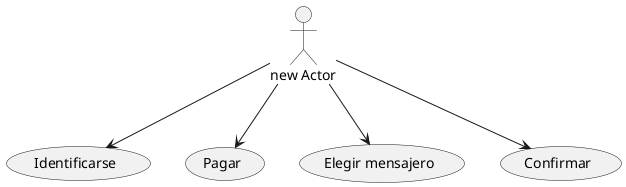 @startuml

:new Actor: as a1

a1 --> (Identificarse)
a1 --> (Pagar)
a1 --> (Elegir mensajero)
a1 --> (Confirmar)





@enduml